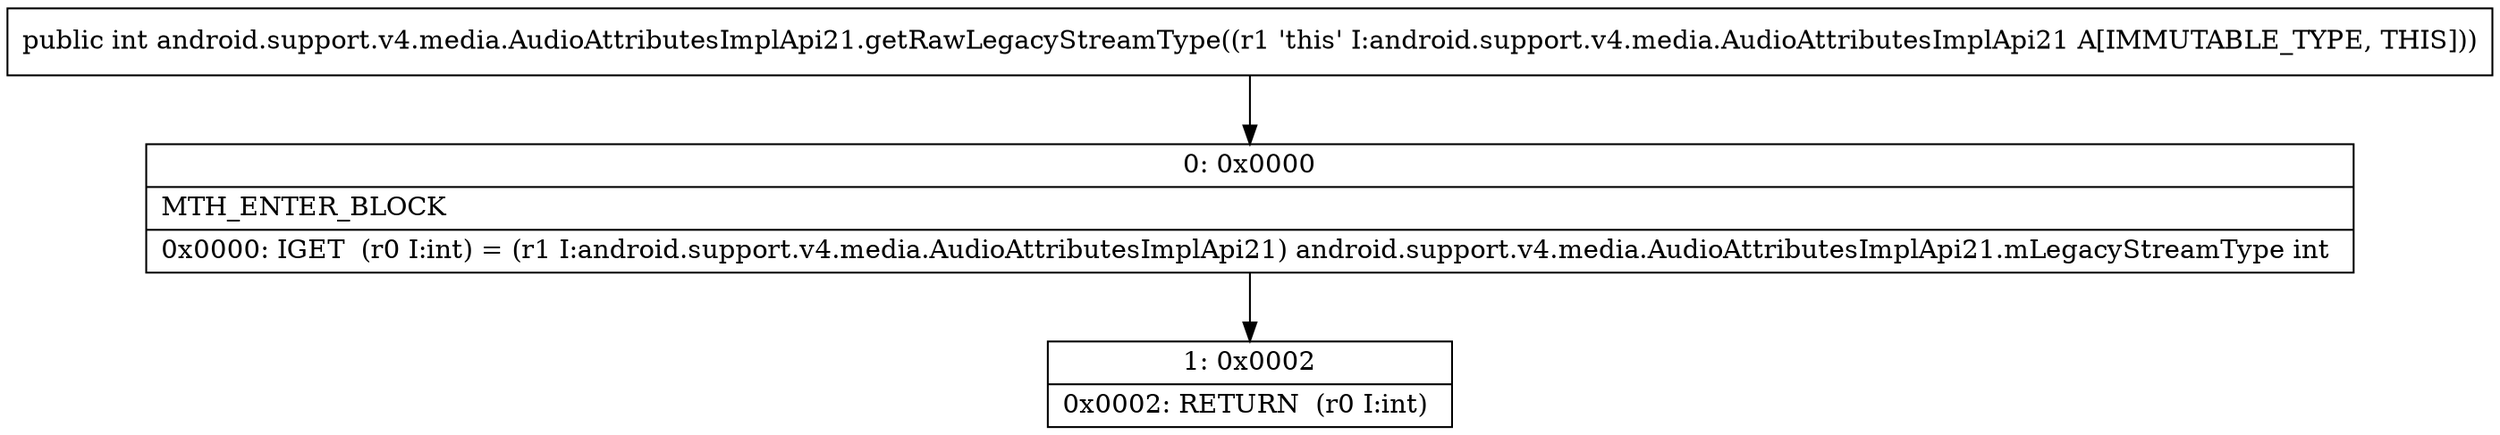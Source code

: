 digraph "CFG forandroid.support.v4.media.AudioAttributesImplApi21.getRawLegacyStreamType()I" {
Node_0 [shape=record,label="{0\:\ 0x0000|MTH_ENTER_BLOCK\l|0x0000: IGET  (r0 I:int) = (r1 I:android.support.v4.media.AudioAttributesImplApi21) android.support.v4.media.AudioAttributesImplApi21.mLegacyStreamType int \l}"];
Node_1 [shape=record,label="{1\:\ 0x0002|0x0002: RETURN  (r0 I:int) \l}"];
MethodNode[shape=record,label="{public int android.support.v4.media.AudioAttributesImplApi21.getRawLegacyStreamType((r1 'this' I:android.support.v4.media.AudioAttributesImplApi21 A[IMMUTABLE_TYPE, THIS])) }"];
MethodNode -> Node_0;
Node_0 -> Node_1;
}

